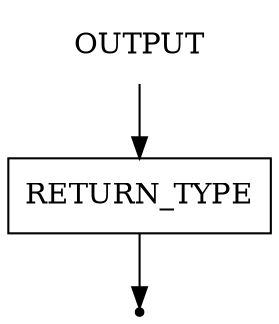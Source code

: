 digraph OUTPUT {
    start [label=OUTPUT shape=plaintext]
    return_type [label=RETURN_TYPE shape=box]
    end [label="" shape=point]

    start -> return_type
    return_type -> end
}